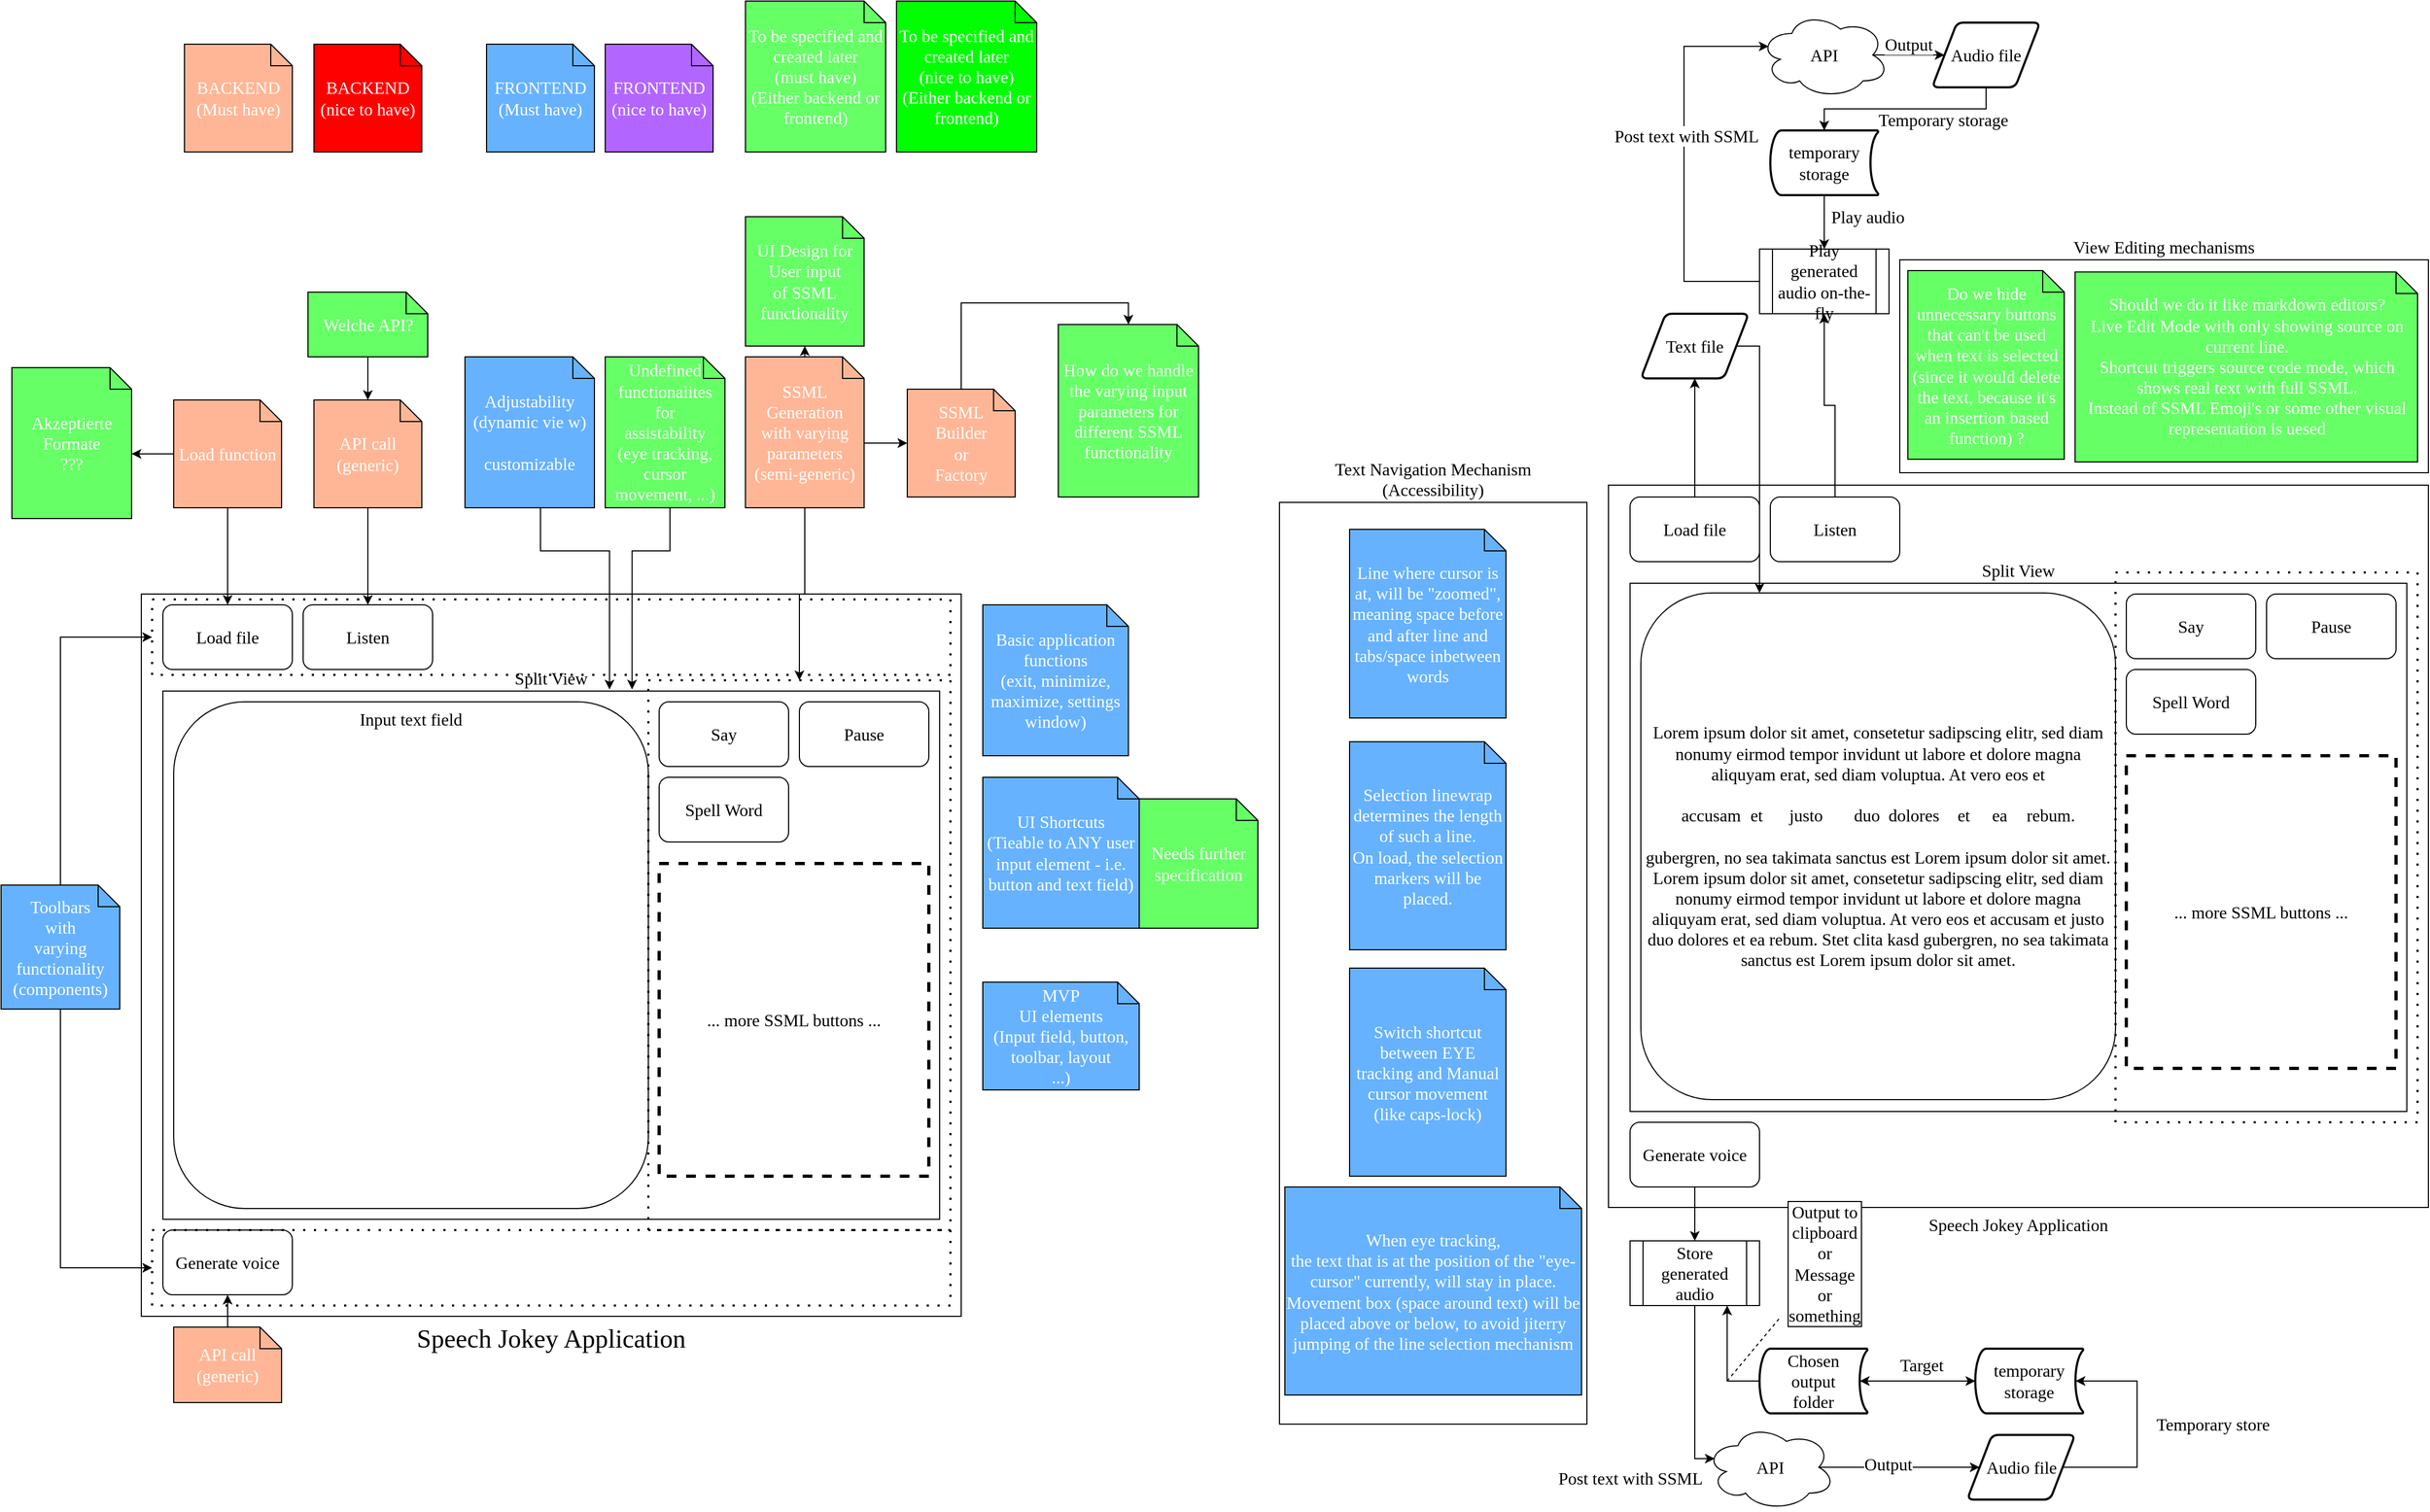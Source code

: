 <mxfile version="22.1.3" type="github">
  <diagram name="Page-1" id="PBg55gAw4XukbWbmwyFZ">
    <mxGraphModel dx="3191" dy="1702" grid="1" gridSize="10" guides="1" tooltips="1" connect="1" arrows="1" fold="1" page="1" pageScale="1" pageWidth="1169" pageHeight="1654" math="0" shadow="0">
      <root>
        <mxCell id="0" />
        <mxCell id="1" parent="0" />
        <mxCell id="fWC5vtXoEvtk7PlCkQLZ-57" value="" style="rounded=0;whiteSpace=wrap;html=1;fillColor=none;dashed=1;strokeWidth=2;dashPattern=1 4;fontSize=16;fontFamily=Georgia;" vertex="1" parent="1">
          <mxGeometry x="1500" y="1040" width="740" height="70" as="geometry" />
        </mxCell>
        <mxCell id="fWC5vtXoEvtk7PlCkQLZ-66" value="Text Navigation Mechanism&lt;br&gt;(Accessibility)" style="rounded=0;whiteSpace=wrap;html=1;fillColor=none;labelPosition=center;verticalLabelPosition=top;align=center;verticalAlign=bottom;fontSize=16;fontFamily=Georgia;" vertex="1" parent="1">
          <mxGeometry x="1185" y="465" width="285" height="855" as="geometry" />
        </mxCell>
        <mxCell id="fWC5vtXoEvtk7PlCkQLZ-56" value="" style="rounded=0;whiteSpace=wrap;html=1;fillColor=none;dashed=1;strokeWidth=2;dashPattern=1 4;fontSize=16;fontFamily=Georgia;" vertex="1" parent="1">
          <mxGeometry x="1500" y="455" width="740" height="70" as="geometry" />
        </mxCell>
        <mxCell id="jWaxqjP-sUgYHKbU6pf7-1" value="Speech Jokey Application" style="rounded=0;whiteSpace=wrap;html=1;verticalAlign=top;labelPosition=center;verticalLabelPosition=bottom;align=center;fontSize=24;fontFamily=Georgia;" parent="1" vertex="1">
          <mxGeometry x="130" y="550" width="760" height="670" as="geometry" />
        </mxCell>
        <mxCell id="jWaxqjP-sUgYHKbU6pf7-6" value="Split View" style="rounded=0;whiteSpace=wrap;html=1;labelPosition=center;verticalLabelPosition=top;align=center;verticalAlign=bottom;fontSize=16;fontFamily=Georgia;" parent="1" vertex="1">
          <mxGeometry x="150" y="640" width="720" height="490" as="geometry" />
        </mxCell>
        <mxCell id="jWaxqjP-sUgYHKbU6pf7-8" value="Input text field" style="rounded=1;whiteSpace=wrap;html=1;verticalAlign=top;fontSize=16;fontFamily=Georgia;" parent="1" vertex="1">
          <mxGeometry x="160" y="650" width="440" height="470" as="geometry" />
        </mxCell>
        <mxCell id="jWaxqjP-sUgYHKbU6pf7-2" value="Say" style="rounded=1;whiteSpace=wrap;html=1;fontSize=16;fontFamily=Georgia;" parent="1" vertex="1">
          <mxGeometry x="610" y="650" width="120" height="60" as="geometry" />
        </mxCell>
        <mxCell id="jWaxqjP-sUgYHKbU6pf7-3" value="Pause" style="rounded=1;whiteSpace=wrap;html=1;fontSize=16;fontFamily=Georgia;" parent="1" vertex="1">
          <mxGeometry x="740" y="650" width="120" height="60" as="geometry" />
        </mxCell>
        <mxCell id="jWaxqjP-sUgYHKbU6pf7-4" value="Spell Word" style="rounded=1;whiteSpace=wrap;html=1;fontSize=16;fontFamily=Georgia;" parent="1" vertex="1">
          <mxGeometry x="610" y="720" width="120" height="60" as="geometry" />
        </mxCell>
        <mxCell id="jWaxqjP-sUgYHKbU6pf7-5" value="... more SSML buttons ..." style="text;html=1;strokeColor=default;fillColor=none;align=center;verticalAlign=middle;whiteSpace=wrap;rounded=0;fontSize=16;dashed=1;strokeWidth=3;fontFamily=Georgia;" parent="1" vertex="1">
          <mxGeometry x="610" y="800" width="250" height="290" as="geometry" />
        </mxCell>
        <mxCell id="jWaxqjP-sUgYHKbU6pf7-11" value="Load file" style="rounded=1;whiteSpace=wrap;html=1;fontSize=16;fontFamily=Georgia;" parent="1" vertex="1">
          <mxGeometry x="150" y="560" width="120" height="60" as="geometry" />
        </mxCell>
        <mxCell id="jWaxqjP-sUgYHKbU6pf7-12" value="Generate voice" style="rounded=1;whiteSpace=wrap;html=1;fontSize=16;fontFamily=Georgia;" parent="1" vertex="1">
          <mxGeometry x="150" y="1140" width="120" height="60" as="geometry" />
        </mxCell>
        <mxCell id="jWaxqjP-sUgYHKbU6pf7-14" value="Listen" style="rounded=1;whiteSpace=wrap;html=1;fontSize=16;fontFamily=Georgia;" parent="1" vertex="1">
          <mxGeometry x="280" y="560" width="120" height="60" as="geometry" />
        </mxCell>
        <mxCell id="fWC5vtXoEvtk7PlCkQLZ-2" style="edgeStyle=orthogonalEdgeStyle;rounded=0;orthogonalLoop=1;jettySize=auto;html=1;exitX=0.5;exitY=1;exitDx=0;exitDy=0;exitPerimeter=0;entryX=0.5;entryY=0;entryDx=0;entryDy=0;fontSize=16;fontFamily=Georgia;" edge="1" parent="1" source="fWC5vtXoEvtk7PlCkQLZ-1" target="jWaxqjP-sUgYHKbU6pf7-11">
          <mxGeometry relative="1" as="geometry" />
        </mxCell>
        <mxCell id="fWC5vtXoEvtk7PlCkQLZ-1" value="Load function" style="shape=note;size=20;whiteSpace=wrap;html=1;fillColor=#FFB696;fontColor=#FFFFFF;fontSize=16;fontFamily=Georgia;" vertex="1" parent="1">
          <mxGeometry x="160" y="370" width="100" height="100" as="geometry" />
        </mxCell>
        <mxCell id="fWC5vtXoEvtk7PlCkQLZ-4" style="edgeStyle=orthogonalEdgeStyle;rounded=0;orthogonalLoop=1;jettySize=auto;html=1;exitX=0.5;exitY=1;exitDx=0;exitDy=0;exitPerimeter=0;entryX=0.5;entryY=0;entryDx=0;entryDy=0;fontSize=16;fontFamily=Georgia;" edge="1" parent="1" source="fWC5vtXoEvtk7PlCkQLZ-3" target="jWaxqjP-sUgYHKbU6pf7-14">
          <mxGeometry relative="1" as="geometry" />
        </mxCell>
        <mxCell id="fWC5vtXoEvtk7PlCkQLZ-3" value="API call&lt;br style=&quot;font-size: 16px;&quot;&gt;(generic)" style="shape=note;size=20;whiteSpace=wrap;html=1;fillColor=#FFB696;fontColor=#FFFFFF;fontSize=16;fontFamily=Georgia;" vertex="1" parent="1">
          <mxGeometry x="290" y="370" width="100" height="100" as="geometry" />
        </mxCell>
        <mxCell id="fWC5vtXoEvtk7PlCkQLZ-6" style="edgeStyle=orthogonalEdgeStyle;rounded=0;orthogonalLoop=1;jettySize=auto;html=1;exitX=0.5;exitY=0;exitDx=0;exitDy=0;exitPerimeter=0;entryX=0.5;entryY=1;entryDx=0;entryDy=0;fontSize=16;fontFamily=Georgia;" edge="1" parent="1" source="fWC5vtXoEvtk7PlCkQLZ-5" target="jWaxqjP-sUgYHKbU6pf7-12">
          <mxGeometry relative="1" as="geometry" />
        </mxCell>
        <mxCell id="fWC5vtXoEvtk7PlCkQLZ-5" value="API call&lt;br style=&quot;font-size: 16px;&quot;&gt;(generic)" style="shape=note;size=20;whiteSpace=wrap;html=1;fillColor=#FFB696;fontColor=#FFFFFF;fontSize=16;fontFamily=Georgia;" vertex="1" parent="1">
          <mxGeometry x="160" y="1230" width="100" height="70" as="geometry" />
        </mxCell>
        <mxCell id="fWC5vtXoEvtk7PlCkQLZ-9" style="edgeStyle=orthogonalEdgeStyle;rounded=0;orthogonalLoop=1;jettySize=auto;html=1;exitX=0.5;exitY=1;exitDx=0;exitDy=0;exitPerimeter=0;entryX=0.5;entryY=0;entryDx=0;entryDy=0;fontSize=16;fontFamily=Georgia;" edge="1" parent="1" source="fWC5vtXoEvtk7PlCkQLZ-7" target="fWC5vtXoEvtk7PlCkQLZ-8">
          <mxGeometry relative="1" as="geometry" />
        </mxCell>
        <mxCell id="fWC5vtXoEvtk7PlCkQLZ-7" value="SSML&lt;br style=&quot;font-size: 16px;&quot;&gt;Generation&lt;br style=&quot;font-size: 16px;&quot;&gt;with varying&lt;br style=&quot;font-size: 16px;&quot;&gt;parameters&lt;br style=&quot;font-size: 16px;&quot;&gt;(semi-generic)" style="shape=note;size=20;whiteSpace=wrap;html=1;fillColor=#FFB696;fontColor=#FFFFFF;fontSize=16;fontFamily=Georgia;" vertex="1" parent="1">
          <mxGeometry x="690" y="330" width="110" height="140" as="geometry" />
        </mxCell>
        <mxCell id="fWC5vtXoEvtk7PlCkQLZ-8" value="" style="rounded=0;whiteSpace=wrap;html=1;fillColor=none;dashed=1;strokeWidth=2;dashPattern=1 4;fontSize=16;fontFamily=Georgia;" vertex="1" parent="1">
          <mxGeometry x="600" y="630" width="280" height="510" as="geometry" />
        </mxCell>
        <mxCell id="fWC5vtXoEvtk7PlCkQLZ-10" value="SSML&lt;br style=&quot;font-size: 16px;&quot;&gt;Builder&lt;br style=&quot;font-size: 16px;&quot;&gt;or&lt;br style=&quot;font-size: 16px;&quot;&gt;Factory" style="shape=note;size=20;whiteSpace=wrap;html=1;fillColor=#FFB696;fontColor=#FFFFFF;fontSize=16;fontFamily=Georgia;" vertex="1" parent="1">
          <mxGeometry x="840" y="360" width="100" height="100" as="geometry" />
        </mxCell>
        <mxCell id="fWC5vtXoEvtk7PlCkQLZ-11" style="edgeStyle=orthogonalEdgeStyle;rounded=0;orthogonalLoop=1;jettySize=auto;html=1;exitX=0;exitY=0;exitDx=110;exitDy=80;exitPerimeter=0;entryX=0;entryY=0.5;entryDx=0;entryDy=0;entryPerimeter=0;fontSize=16;fontFamily=Georgia;" edge="1" parent="1" source="fWC5vtXoEvtk7PlCkQLZ-7" target="fWC5vtXoEvtk7PlCkQLZ-10">
          <mxGeometry relative="1" as="geometry" />
        </mxCell>
        <mxCell id="fWC5vtXoEvtk7PlCkQLZ-13" style="edgeStyle=orthogonalEdgeStyle;rounded=0;orthogonalLoop=1;jettySize=auto;html=1;exitX=0.5;exitY=1;exitDx=0;exitDy=0;exitPerimeter=0;entryX=0.575;entryY=-0.003;entryDx=0;entryDy=0;entryPerimeter=0;fontSize=16;fontFamily=Georgia;" edge="1" parent="1" source="fWC5vtXoEvtk7PlCkQLZ-12" target="jWaxqjP-sUgYHKbU6pf7-6">
          <mxGeometry relative="1" as="geometry">
            <Array as="points">
              <mxPoint x="500" y="510" />
              <mxPoint x="564" y="510" />
            </Array>
          </mxGeometry>
        </mxCell>
        <mxCell id="fWC5vtXoEvtk7PlCkQLZ-12" value="Adjustability&lt;br style=&quot;font-size: 16px;&quot;&gt;(dynamic vie w)&lt;br style=&quot;font-size: 16px;&quot;&gt;&lt;br style=&quot;font-size: 16px;&quot;&gt;customizable" style="shape=note;size=20;whiteSpace=wrap;html=1;fillColor=#66B2FF;fontColor=#FFFFFF;fontSize=16;fontFamily=Georgia;" vertex="1" parent="1">
          <mxGeometry x="430" y="330" width="120" height="140" as="geometry" />
        </mxCell>
        <mxCell id="fWC5vtXoEvtk7PlCkQLZ-14" value="" style="rounded=0;whiteSpace=wrap;html=1;fillColor=none;dashed=1;strokeWidth=2;dashPattern=1 4;fontSize=16;fontFamily=Georgia;" vertex="1" parent="1">
          <mxGeometry x="140" y="555" width="740" height="70" as="geometry" />
        </mxCell>
        <mxCell id="fWC5vtXoEvtk7PlCkQLZ-15" value="" style="rounded=0;whiteSpace=wrap;html=1;fillColor=none;dashed=1;strokeWidth=2;dashPattern=1 4;fontSize=16;fontFamily=Georgia;" vertex="1" parent="1">
          <mxGeometry x="140" y="1140" width="740" height="70" as="geometry" />
        </mxCell>
        <mxCell id="fWC5vtXoEvtk7PlCkQLZ-17" style="edgeStyle=orthogonalEdgeStyle;rounded=0;orthogonalLoop=1;jettySize=auto;html=1;exitX=0.5;exitY=0;exitDx=0;exitDy=0;exitPerimeter=0;entryX=0;entryY=0.5;entryDx=0;entryDy=0;fontSize=16;fontFamily=Georgia;" edge="1" parent="1" source="fWC5vtXoEvtk7PlCkQLZ-16" target="fWC5vtXoEvtk7PlCkQLZ-14">
          <mxGeometry relative="1" as="geometry" />
        </mxCell>
        <mxCell id="fWC5vtXoEvtk7PlCkQLZ-18" style="edgeStyle=orthogonalEdgeStyle;rounded=0;orthogonalLoop=1;jettySize=auto;html=1;exitX=0.5;exitY=1;exitDx=0;exitDy=0;exitPerimeter=0;entryX=0;entryY=0.5;entryDx=0;entryDy=0;fontSize=16;fontFamily=Georgia;" edge="1" parent="1" source="fWC5vtXoEvtk7PlCkQLZ-16" target="fWC5vtXoEvtk7PlCkQLZ-15">
          <mxGeometry relative="1" as="geometry" />
        </mxCell>
        <mxCell id="fWC5vtXoEvtk7PlCkQLZ-16" value="Toolbars&lt;br style=&quot;font-size: 16px;&quot;&gt;with&lt;br style=&quot;font-size: 16px;&quot;&gt;varying functionality&lt;br style=&quot;font-size: 16px;&quot;&gt;(components)" style="shape=note;size=20;whiteSpace=wrap;html=1;fillColor=#66B2FF;fontColor=#FFFFFF;fontSize=16;fontFamily=Georgia;" vertex="1" parent="1">
          <mxGeometry y="820" width="110" height="115" as="geometry" />
        </mxCell>
        <mxCell id="fWC5vtXoEvtk7PlCkQLZ-19" value="Undefined&lt;br style=&quot;font-size: 16px;&quot;&gt;functionalites&lt;br style=&quot;font-size: 16px;&quot;&gt;for&lt;br style=&quot;font-size: 16px;&quot;&gt;assistability&lt;br style=&quot;font-size: 16px;&quot;&gt;(eye tracking, cursor movement, ...)" style="shape=note;size=20;whiteSpace=wrap;html=1;fillColor=#66FF66;fontColor=#FFFFFF;fontSize=16;fontFamily=Georgia;" vertex="1" parent="1">
          <mxGeometry x="560" y="330" width="111" height="140" as="geometry" />
        </mxCell>
        <mxCell id="fWC5vtXoEvtk7PlCkQLZ-20" style="edgeStyle=orthogonalEdgeStyle;rounded=0;orthogonalLoop=1;jettySize=auto;html=1;exitX=0.5;exitY=1;exitDx=0;exitDy=0;exitPerimeter=0;entryX=0.604;entryY=-0.003;entryDx=0;entryDy=0;entryPerimeter=0;fontSize=16;fontFamily=Georgia;" edge="1" parent="1" source="fWC5vtXoEvtk7PlCkQLZ-19" target="jWaxqjP-sUgYHKbU6pf7-6">
          <mxGeometry relative="1" as="geometry">
            <Array as="points">
              <mxPoint x="620" y="510" />
              <mxPoint x="585" y="510" />
            </Array>
          </mxGeometry>
        </mxCell>
        <mxCell id="fWC5vtXoEvtk7PlCkQLZ-21" value="UI Design for&lt;br style=&quot;font-size: 16px;&quot;&gt;User input&lt;br style=&quot;font-size: 16px;&quot;&gt;of SSML functionality" style="shape=note;size=20;whiteSpace=wrap;html=1;fillColor=#66FF66;fontColor=#FFFFFF;fontSize=16;fontFamily=Georgia;" vertex="1" parent="1">
          <mxGeometry x="690" y="200" width="110" height="120" as="geometry" />
        </mxCell>
        <mxCell id="fWC5vtXoEvtk7PlCkQLZ-22" style="edgeStyle=orthogonalEdgeStyle;rounded=0;orthogonalLoop=1;jettySize=auto;html=1;exitX=0.5;exitY=0;exitDx=0;exitDy=0;exitPerimeter=0;entryX=0.5;entryY=1;entryDx=0;entryDy=0;entryPerimeter=0;fontSize=16;fontFamily=Georgia;" edge="1" parent="1" source="fWC5vtXoEvtk7PlCkQLZ-7" target="fWC5vtXoEvtk7PlCkQLZ-21">
          <mxGeometry relative="1" as="geometry" />
        </mxCell>
        <mxCell id="fWC5vtXoEvtk7PlCkQLZ-23" value="MVP&lt;br style=&quot;font-size: 16px;&quot;&gt;UI elements&lt;br style=&quot;font-size: 16px;&quot;&gt;(Input field, button, toolbar, layout&lt;br style=&quot;font-size: 16px;&quot;&gt;...)" style="shape=note;size=20;whiteSpace=wrap;html=1;fillColor=#66B2FF;fontColor=#FFFFFF;fontSize=16;fontFamily=Georgia;" vertex="1" parent="1">
          <mxGeometry x="910" y="910" width="145" height="100" as="geometry" />
        </mxCell>
        <mxCell id="fWC5vtXoEvtk7PlCkQLZ-26" value="Basic application functions&lt;br style=&quot;font-size: 16px;&quot;&gt;(exit, minimize, maximize, settings window)" style="shape=note;size=20;whiteSpace=wrap;html=1;fillColor=#66B2FF;fontColor=#FFFFFF;fontSize=16;fontFamily=Georgia;" vertex="1" parent="1">
          <mxGeometry x="910" y="560" width="135" height="140" as="geometry" />
        </mxCell>
        <mxCell id="fWC5vtXoEvtk7PlCkQLZ-28" value="UI Shortcuts&lt;br style=&quot;font-size: 16px;&quot;&gt;(Tieable to ANY user input element - i.e. button and text field)" style="shape=note;size=20;whiteSpace=wrap;html=1;fillColor=#66B2FF;fontColor=#FFFFFF;fontSize=16;fontFamily=Georgia;" vertex="1" parent="1">
          <mxGeometry x="910" y="720" width="145" height="140" as="geometry" />
        </mxCell>
        <mxCell id="fWC5vtXoEvtk7PlCkQLZ-30" value="Needs further specification" style="shape=note;size=20;whiteSpace=wrap;html=1;fillColor=#66FF66;fontColor=#FFFFFF;fontSize=16;fontFamily=Georgia;" vertex="1" parent="1">
          <mxGeometry x="1055" y="740" width="110" height="120" as="geometry" />
        </mxCell>
        <mxCell id="fWC5vtXoEvtk7PlCkQLZ-32" value="BACKEND&lt;br style=&quot;font-size: 16px;&quot;&gt;(Must have)" style="shape=note;size=20;whiteSpace=wrap;html=1;fillColor=#FFB696;fontColor=#FFFFFF;fontSize=16;fontFamily=Georgia;" vertex="1" parent="1">
          <mxGeometry x="170" y="40" width="100" height="100" as="geometry" />
        </mxCell>
        <mxCell id="fWC5vtXoEvtk7PlCkQLZ-34" value="FRONTEND&lt;br style=&quot;font-size: 16px;&quot;&gt;(Must have)" style="shape=note;size=20;whiteSpace=wrap;html=1;fillColor=#66B2FF;fontColor=#FFFFFF;fontSize=16;fontFamily=Georgia;" vertex="1" parent="1">
          <mxGeometry x="450" y="40" width="100" height="100" as="geometry" />
        </mxCell>
        <mxCell id="fWC5vtXoEvtk7PlCkQLZ-35" value="To be specified and created later&lt;br style=&quot;font-size: 16px;&quot;&gt;(must have)&lt;br style=&quot;font-size: 16px;&quot;&gt;(Either backend or frontend)" style="shape=note;size=20;whiteSpace=wrap;html=1;fillColor=#66FF66;fontColor=#FFFFFF;fontSize=16;fontFamily=Georgia;" vertex="1" parent="1">
          <mxGeometry x="690" width="130" height="140" as="geometry" />
        </mxCell>
        <mxCell id="fWC5vtXoEvtk7PlCkQLZ-36" value="BACKEND&lt;br style=&quot;font-size: 16px;&quot;&gt;(nice to have)" style="shape=note;size=20;whiteSpace=wrap;html=1;fillColor=#FF0000;fontColor=#FFFFFF;fontSize=16;fontFamily=Georgia;" vertex="1" parent="1">
          <mxGeometry x="290" y="40" width="100" height="100" as="geometry" />
        </mxCell>
        <mxCell id="fWC5vtXoEvtk7PlCkQLZ-37" value="FRONTEND&lt;br style=&quot;font-size: 16px;&quot;&gt;(nice to have)" style="shape=note;size=20;whiteSpace=wrap;html=1;fillColor=#B266FF;fontColor=#FFFFFF;fontSize=16;fontFamily=Georgia;" vertex="1" parent="1">
          <mxGeometry x="560" y="40" width="100" height="100" as="geometry" />
        </mxCell>
        <mxCell id="fWC5vtXoEvtk7PlCkQLZ-38" value="To be specified and created later&lt;br style=&quot;font-size: 16px;&quot;&gt;(nice to have)&lt;br style=&quot;font-size: 16px;&quot;&gt;(Either backend or frontend)" style="shape=note;size=20;whiteSpace=wrap;html=1;fillColor=#00FF00;fontColor=#FFFFFF;fontSize=16;fontFamily=Georgia;" vertex="1" parent="1">
          <mxGeometry x="830" width="130" height="140" as="geometry" />
        </mxCell>
        <mxCell id="fWC5vtXoEvtk7PlCkQLZ-39" value="Akzeptierte Formate&lt;br&gt;???" style="shape=note;size=20;whiteSpace=wrap;html=1;fillColor=#66FF66;fontColor=#FFFFFF;fontSize=16;fontFamily=Georgia;" vertex="1" parent="1">
          <mxGeometry x="10" y="340" width="111" height="140" as="geometry" />
        </mxCell>
        <mxCell id="fWC5vtXoEvtk7PlCkQLZ-40" style="edgeStyle=orthogonalEdgeStyle;rounded=0;orthogonalLoop=1;jettySize=auto;html=1;exitX=0;exitY=0.5;exitDx=0;exitDy=0;exitPerimeter=0;entryX=0;entryY=0;entryDx=111;entryDy=80;entryPerimeter=0;" edge="1" parent="1" source="fWC5vtXoEvtk7PlCkQLZ-1" target="fWC5vtXoEvtk7PlCkQLZ-39">
          <mxGeometry relative="1" as="geometry" />
        </mxCell>
        <mxCell id="fWC5vtXoEvtk7PlCkQLZ-41" value="Welche API?" style="shape=note;size=20;whiteSpace=wrap;html=1;fillColor=#66FF66;fontColor=#FFFFFF;fontSize=16;fontFamily=Georgia;" vertex="1" parent="1">
          <mxGeometry x="284.5" y="270" width="111" height="60" as="geometry" />
        </mxCell>
        <mxCell id="fWC5vtXoEvtk7PlCkQLZ-42" style="edgeStyle=orthogonalEdgeStyle;rounded=0;orthogonalLoop=1;jettySize=auto;html=1;exitX=0.5;exitY=1;exitDx=0;exitDy=0;exitPerimeter=0;entryX=0.5;entryY=0;entryDx=0;entryDy=0;entryPerimeter=0;" edge="1" parent="1" source="fWC5vtXoEvtk7PlCkQLZ-41" target="fWC5vtXoEvtk7PlCkQLZ-3">
          <mxGeometry relative="1" as="geometry" />
        </mxCell>
        <mxCell id="fWC5vtXoEvtk7PlCkQLZ-43" value="How do we handle the varying input parameters for different SSML functionality" style="shape=note;size=20;whiteSpace=wrap;html=1;fillColor=#66FF66;fontColor=#FFFFFF;fontSize=16;fontFamily=Georgia;" vertex="1" parent="1">
          <mxGeometry x="980" y="300" width="130" height="160" as="geometry" />
        </mxCell>
        <mxCell id="fWC5vtXoEvtk7PlCkQLZ-44" style="edgeStyle=orthogonalEdgeStyle;rounded=0;orthogonalLoop=1;jettySize=auto;html=1;exitX=0.5;exitY=0;exitDx=0;exitDy=0;exitPerimeter=0;entryX=0.5;entryY=0;entryDx=0;entryDy=0;entryPerimeter=0;" edge="1" parent="1" source="fWC5vtXoEvtk7PlCkQLZ-10" target="fWC5vtXoEvtk7PlCkQLZ-43">
          <mxGeometry relative="1" as="geometry" />
        </mxCell>
        <mxCell id="fWC5vtXoEvtk7PlCkQLZ-45" value="Speech Jokey Application" style="rounded=0;whiteSpace=wrap;html=1;verticalAlign=top;labelPosition=center;verticalLabelPosition=bottom;align=center;fontSize=16;fontFamily=Georgia;" vertex="1" parent="1">
          <mxGeometry x="1490" y="449" width="760" height="670" as="geometry" />
        </mxCell>
        <mxCell id="fWC5vtXoEvtk7PlCkQLZ-46" value="Split View" style="rounded=0;whiteSpace=wrap;html=1;labelPosition=center;verticalLabelPosition=top;align=center;verticalAlign=bottom;fontSize=16;fontFamily=Georgia;" vertex="1" parent="1">
          <mxGeometry x="1510" y="540" width="720" height="490" as="geometry" />
        </mxCell>
        <mxCell id="fWC5vtXoEvtk7PlCkQLZ-47" value="Lorem ipsum dolor sit amet, consetetur sadipscing elitr, sed diam nonumy eirmod tempor invidunt ut labore et dolore magna aliquyam erat, sed diam voluptua. At vero eos et &lt;br style=&quot;font-size: 16px;&quot;&gt;&lt;br style=&quot;font-size: 16px;&quot;&gt;accusam &lt;span style=&quot;white-space: pre; font-size: 16px;&quot;&gt;&#x9;&lt;/span&gt;et&lt;span style=&quot;white-space: pre; font-size: 16px;&quot;&gt;&#x9;&lt;/span&gt; justo &lt;span style=&quot;white-space: pre; font-size: 16px;&quot;&gt;&#x9;&lt;/span&gt;duo &lt;span style=&quot;white-space: pre; font-size: 16px;&quot;&gt;&#x9;&lt;/span&gt;dolores &lt;span style=&quot;white-space: pre; font-size: 16px;&quot;&gt;&#x9;&lt;/span&gt;et &lt;span style=&quot;white-space: pre; font-size: 16px;&quot;&gt;&#x9;&lt;/span&gt;ea &lt;span style=&quot;white-space: pre; font-size: 16px;&quot;&gt;&#x9;&lt;/span&gt;rebum. &lt;br style=&quot;font-size: 16px;&quot;&gt;&lt;br style=&quot;font-size: 16px;&quot;&gt;gubergren, no sea takimata sanctus est Lorem ipsum dolor sit amet. Lorem ipsum dolor sit amet, consetetur sadipscing elitr, sed diam nonumy eirmod tempor invidunt ut labore et dolore magna aliquyam erat, sed diam voluptua. At vero eos et accusam et justo duo dolores et ea rebum. Stet clita kasd gubergren, no sea takimata sanctus est Lorem ipsum dolor sit amet." style="rounded=1;whiteSpace=wrap;html=1;verticalAlign=middle;fontSize=16;fontFamily=Georgia;" vertex="1" parent="1">
          <mxGeometry x="1520" y="549" width="440" height="470" as="geometry" />
        </mxCell>
        <mxCell id="fWC5vtXoEvtk7PlCkQLZ-48" value="Say" style="rounded=1;whiteSpace=wrap;html=1;fontSize=16;fontFamily=Georgia;" vertex="1" parent="1">
          <mxGeometry x="1970" y="550" width="120" height="60" as="geometry" />
        </mxCell>
        <mxCell id="fWC5vtXoEvtk7PlCkQLZ-49" value="Pause" style="rounded=1;whiteSpace=wrap;html=1;fontSize=16;fontFamily=Georgia;" vertex="1" parent="1">
          <mxGeometry x="2100" y="550" width="120" height="60" as="geometry" />
        </mxCell>
        <mxCell id="fWC5vtXoEvtk7PlCkQLZ-50" value="Spell Word" style="rounded=1;whiteSpace=wrap;html=1;fontSize=16;fontFamily=Georgia;" vertex="1" parent="1">
          <mxGeometry x="1970" y="620" width="120" height="60" as="geometry" />
        </mxCell>
        <mxCell id="fWC5vtXoEvtk7PlCkQLZ-51" value="... more SSML buttons ..." style="text;html=1;strokeColor=default;fillColor=none;align=center;verticalAlign=middle;whiteSpace=wrap;rounded=0;fontSize=16;dashed=1;strokeWidth=3;fontFamily=Georgia;" vertex="1" parent="1">
          <mxGeometry x="1970" y="700" width="250" height="290" as="geometry" />
        </mxCell>
        <mxCell id="fWC5vtXoEvtk7PlCkQLZ-60" style="edgeStyle=orthogonalEdgeStyle;rounded=0;orthogonalLoop=1;jettySize=auto;html=1;exitX=0.5;exitY=0;exitDx=0;exitDy=0;entryX=0.5;entryY=1;entryDx=0;entryDy=0;fontSize=16;fontFamily=Georgia;" edge="1" parent="1" source="fWC5vtXoEvtk7PlCkQLZ-52" target="fWC5vtXoEvtk7PlCkQLZ-58">
          <mxGeometry relative="1" as="geometry" />
        </mxCell>
        <mxCell id="fWC5vtXoEvtk7PlCkQLZ-52" value="Load file" style="rounded=1;whiteSpace=wrap;html=1;fontSize=16;fontFamily=Georgia;" vertex="1" parent="1">
          <mxGeometry x="1510" y="460" width="120" height="60" as="geometry" />
        </mxCell>
        <mxCell id="fWC5vtXoEvtk7PlCkQLZ-100" style="edgeStyle=orthogonalEdgeStyle;rounded=0;orthogonalLoop=1;jettySize=auto;html=1;exitX=0.5;exitY=1;exitDx=0;exitDy=0;entryX=0.5;entryY=0;entryDx=0;entryDy=0;" edge="1" parent="1" source="fWC5vtXoEvtk7PlCkQLZ-53" target="fWC5vtXoEvtk7PlCkQLZ-87">
          <mxGeometry relative="1" as="geometry" />
        </mxCell>
        <mxCell id="fWC5vtXoEvtk7PlCkQLZ-53" value="Generate voice" style="rounded=1;whiteSpace=wrap;html=1;fontSize=16;fontFamily=Georgia;" vertex="1" parent="1">
          <mxGeometry x="1510" y="1040" width="120" height="60" as="geometry" />
        </mxCell>
        <mxCell id="fWC5vtXoEvtk7PlCkQLZ-72" style="edgeStyle=orthogonalEdgeStyle;rounded=0;orthogonalLoop=1;jettySize=auto;html=1;exitX=0.5;exitY=0;exitDx=0;exitDy=0;entryX=0.5;entryY=1;entryDx=0;entryDy=0;" edge="1" parent="1" source="fWC5vtXoEvtk7PlCkQLZ-54" target="fWC5vtXoEvtk7PlCkQLZ-71">
          <mxGeometry relative="1" as="geometry" />
        </mxCell>
        <mxCell id="fWC5vtXoEvtk7PlCkQLZ-54" value="Listen" style="rounded=1;whiteSpace=wrap;html=1;fontSize=16;fontFamily=Georgia;" vertex="1" parent="1">
          <mxGeometry x="1640" y="460" width="120" height="60" as="geometry" />
        </mxCell>
        <mxCell id="fWC5vtXoEvtk7PlCkQLZ-55" value="" style="rounded=0;whiteSpace=wrap;html=1;fillColor=none;dashed=1;strokeWidth=2;dashPattern=1 4;fontSize=16;fontFamily=Georgia;" vertex="1" parent="1">
          <mxGeometry x="1960" y="530" width="280" height="510" as="geometry" />
        </mxCell>
        <mxCell id="fWC5vtXoEvtk7PlCkQLZ-59" style="edgeStyle=orthogonalEdgeStyle;rounded=0;orthogonalLoop=1;jettySize=auto;html=1;exitX=1;exitY=0.5;exitDx=0;exitDy=0;entryX=0.25;entryY=0;entryDx=0;entryDy=0;fontSize=16;fontFamily=Georgia;" edge="1" parent="1" source="fWC5vtXoEvtk7PlCkQLZ-58" target="fWC5vtXoEvtk7PlCkQLZ-47">
          <mxGeometry relative="1" as="geometry">
            <Array as="points">
              <mxPoint x="1630" y="320" />
            </Array>
          </mxGeometry>
        </mxCell>
        <mxCell id="fWC5vtXoEvtk7PlCkQLZ-58" value="Text file" style="shape=parallelogram;html=1;strokeWidth=2;perimeter=parallelogramPerimeter;whiteSpace=wrap;rounded=1;arcSize=12;size=0.23;fontSize=16;fontFamily=Georgia;" vertex="1" parent="1">
          <mxGeometry x="1520" y="290" width="100" height="60" as="geometry" />
        </mxCell>
        <mxCell id="fWC5vtXoEvtk7PlCkQLZ-61" value="Selection linewrap determines the length of such a line.&lt;br style=&quot;font-size: 16px;&quot;&gt;On load, the selection markers will be placed." style="shape=note;size=20;whiteSpace=wrap;html=1;fillColor=#66B2FF;fontColor=#FFFFFF;fontSize=16;fontFamily=Georgia;" vertex="1" parent="1">
          <mxGeometry x="1250" y="687" width="145" height="193" as="geometry" />
        </mxCell>
        <mxCell id="fWC5vtXoEvtk7PlCkQLZ-62" value="Line where cursor is at, will be &quot;zoomed&quot;, meaning space before and after line and tabs/space inbetween words" style="shape=note;size=20;whiteSpace=wrap;html=1;fillColor=#66B2FF;fontColor=#FFFFFF;fontSize=16;fontFamily=Georgia;" vertex="1" parent="1">
          <mxGeometry x="1250" y="490" width="145" height="175" as="geometry" />
        </mxCell>
        <mxCell id="fWC5vtXoEvtk7PlCkQLZ-63" value="Switch shortcut between EYE tracking and Manual cursor movement &lt;br style=&quot;font-size: 16px;&quot;&gt;(like caps-lock)" style="shape=note;size=20;whiteSpace=wrap;html=1;fillColor=#66B2FF;fontColor=#FFFFFF;fontSize=16;fontFamily=Georgia;" vertex="1" parent="1">
          <mxGeometry x="1250" y="897" width="145" height="193" as="geometry" />
        </mxCell>
        <mxCell id="fWC5vtXoEvtk7PlCkQLZ-64" value="When eye tracking,&lt;br style=&quot;font-size: 16px;&quot;&gt;the text that is at the position of the &quot;eye-cursor&quot; currently, will stay in place.&lt;br style=&quot;font-size: 16px;&quot;&gt;Movement box (space around text) will be placed above or below, to avoid jiterry jumping of the line selection mechanism" style="shape=note;size=20;whiteSpace=wrap;html=1;fillColor=#66B2FF;fontColor=#FFFFFF;fontSize=16;fontFamily=Georgia;" vertex="1" parent="1">
          <mxGeometry x="1190" y="1100" width="275" height="193" as="geometry" />
        </mxCell>
        <mxCell id="fWC5vtXoEvtk7PlCkQLZ-67" value="View Editing mechanisms" style="rounded=0;whiteSpace=wrap;html=1;fillColor=none;labelPosition=center;verticalLabelPosition=top;align=center;verticalAlign=bottom;fontSize=16;fontFamily=Georgia;" vertex="1" parent="1">
          <mxGeometry x="1760" y="240" width="490" height="197.5" as="geometry" />
        </mxCell>
        <mxCell id="fWC5vtXoEvtk7PlCkQLZ-68" value="Do we hide unnecessary buttons that can&#39;t be used when text is selected (since it would delete the text, because it&#39;s an insertion based function) ?" style="shape=note;size=20;whiteSpace=wrap;html=1;fillColor=#66FF66;fontColor=#FFFFFF;fontSize=16;fontFamily=Georgia;" vertex="1" parent="1">
          <mxGeometry x="1767.5" y="250" width="145" height="175" as="geometry" />
        </mxCell>
        <mxCell id="fWC5vtXoEvtk7PlCkQLZ-69" value="Should we do it like markdown editors?&lt;br&gt;Live Edit Mode with only showing source on current line.&lt;br&gt;Shortcut triggers source code mode, which shows real text with full SSML.&lt;br&gt;Instead of SSML Emoji&#39;s or some other visual representation is uesed" style="shape=note;size=20;whiteSpace=wrap;html=1;fillColor=#66FF66;fontColor=#FFFFFF;fontSize=16;fontFamily=Georgia;" vertex="1" parent="1">
          <mxGeometry x="1922.5" y="251.25" width="317.5" height="176.25" as="geometry" />
        </mxCell>
        <mxCell id="fWC5vtXoEvtk7PlCkQLZ-71" value="Play generated audio on-the-fly" style="shape=process;whiteSpace=wrap;html=1;backgroundOutline=1;fontFamily=Georgia;fontSize=16;" vertex="1" parent="1">
          <mxGeometry x="1630" y="230" width="120" height="60" as="geometry" />
        </mxCell>
        <mxCell id="fWC5vtXoEvtk7PlCkQLZ-80" style="edgeStyle=orthogonalEdgeStyle;rounded=0;orthogonalLoop=1;jettySize=auto;html=1;exitX=0.875;exitY=0.5;exitDx=0;exitDy=0;exitPerimeter=0;entryX=0;entryY=0.5;entryDx=0;entryDy=0;" edge="1" parent="1" source="fWC5vtXoEvtk7PlCkQLZ-73" target="fWC5vtXoEvtk7PlCkQLZ-77">
          <mxGeometry relative="1" as="geometry" />
        </mxCell>
        <mxCell id="fWC5vtXoEvtk7PlCkQLZ-83" value="Output" style="edgeLabel;html=1;align=center;verticalAlign=middle;resizable=0;points=[];fontFamily=Georgia;fontSize=16;" vertex="1" connectable="0" parent="fWC5vtXoEvtk7PlCkQLZ-80">
          <mxGeometry x="-0.471" y="-2" relative="1" as="geometry">
            <mxPoint x="15" y="-12" as="offset" />
          </mxGeometry>
        </mxCell>
        <mxCell id="fWC5vtXoEvtk7PlCkQLZ-73" value="API" style="ellipse;shape=cloud;whiteSpace=wrap;html=1;fontFamily=Georgia;fontSize=16;" vertex="1" parent="1">
          <mxGeometry x="1630" y="10" width="120" height="80" as="geometry" />
        </mxCell>
        <mxCell id="fWC5vtXoEvtk7PlCkQLZ-74" style="edgeStyle=orthogonalEdgeStyle;rounded=0;orthogonalLoop=1;jettySize=auto;html=1;exitX=0;exitY=0.5;exitDx=0;exitDy=0;entryX=0.07;entryY=0.4;entryDx=0;entryDy=0;entryPerimeter=0;" edge="1" parent="1" source="fWC5vtXoEvtk7PlCkQLZ-71" target="fWC5vtXoEvtk7PlCkQLZ-73">
          <mxGeometry relative="1" as="geometry">
            <Array as="points">
              <mxPoint x="1560" y="260" />
              <mxPoint x="1560" y="42" />
            </Array>
          </mxGeometry>
        </mxCell>
        <mxCell id="fWC5vtXoEvtk7PlCkQLZ-75" value="Post text with SSML" style="edgeLabel;html=1;align=center;verticalAlign=middle;resizable=0;points=[];fontFamily=Georgia;fontSize=16;" vertex="1" connectable="0" parent="fWC5vtXoEvtk7PlCkQLZ-74">
          <mxGeometry x="0.123" y="-2" relative="1" as="geometry">
            <mxPoint as="offset" />
          </mxGeometry>
        </mxCell>
        <mxCell id="fWC5vtXoEvtk7PlCkQLZ-77" value="Audio file" style="shape=parallelogram;html=1;strokeWidth=2;perimeter=parallelogramPerimeter;whiteSpace=wrap;rounded=1;arcSize=12;size=0.23;fontFamily=Georgia;fontSize=16;" vertex="1" parent="1">
          <mxGeometry x="1790" y="20" width="100" height="60" as="geometry" />
        </mxCell>
        <mxCell id="fWC5vtXoEvtk7PlCkQLZ-82" style="edgeStyle=orthogonalEdgeStyle;rounded=0;orthogonalLoop=1;jettySize=auto;html=1;exitX=0.5;exitY=1;exitDx=0;exitDy=0;exitPerimeter=0;entryX=0.5;entryY=0;entryDx=0;entryDy=0;" edge="1" parent="1" source="fWC5vtXoEvtk7PlCkQLZ-79" target="fWC5vtXoEvtk7PlCkQLZ-71">
          <mxGeometry relative="1" as="geometry" />
        </mxCell>
        <mxCell id="fWC5vtXoEvtk7PlCkQLZ-85" value="Play audio" style="edgeLabel;html=1;align=center;verticalAlign=middle;resizable=0;points=[];fontFamily=Georgia;fontSize=16;" vertex="1" connectable="0" parent="fWC5vtXoEvtk7PlCkQLZ-82">
          <mxGeometry x="-0.2" y="-1" relative="1" as="geometry">
            <mxPoint x="41" as="offset" />
          </mxGeometry>
        </mxCell>
        <mxCell id="fWC5vtXoEvtk7PlCkQLZ-79" value="temporary&lt;br style=&quot;font-size: 16px;&quot;&gt;storage" style="strokeWidth=2;html=1;shape=mxgraph.flowchart.stored_data;whiteSpace=wrap;fontFamily=Georgia;fontSize=16;" vertex="1" parent="1">
          <mxGeometry x="1640" y="120" width="100" height="60" as="geometry" />
        </mxCell>
        <mxCell id="fWC5vtXoEvtk7PlCkQLZ-81" style="edgeStyle=orthogonalEdgeStyle;rounded=0;orthogonalLoop=1;jettySize=auto;html=1;exitX=0.5;exitY=1;exitDx=0;exitDy=0;entryX=0.5;entryY=0;entryDx=0;entryDy=0;entryPerimeter=0;" edge="1" parent="1" source="fWC5vtXoEvtk7PlCkQLZ-77" target="fWC5vtXoEvtk7PlCkQLZ-79">
          <mxGeometry relative="1" as="geometry" />
        </mxCell>
        <mxCell id="fWC5vtXoEvtk7PlCkQLZ-84" value="Temporary storage" style="edgeLabel;html=1;align=center;verticalAlign=middle;resizable=0;points=[];fontFamily=Georgia;fontSize=16;" vertex="1" connectable="0" parent="fWC5vtXoEvtk7PlCkQLZ-81">
          <mxGeometry x="-0.486" y="1" relative="1" as="geometry">
            <mxPoint x="-11" y="9" as="offset" />
          </mxGeometry>
        </mxCell>
        <mxCell id="fWC5vtXoEvtk7PlCkQLZ-87" value="Store generated audio" style="shape=process;whiteSpace=wrap;html=1;backgroundOutline=1;fontFamily=Georgia;fontSize=16;" vertex="1" parent="1">
          <mxGeometry x="1510" y="1150" width="120" height="60" as="geometry" />
        </mxCell>
        <mxCell id="fWC5vtXoEvtk7PlCkQLZ-102" style="edgeStyle=orthogonalEdgeStyle;rounded=0;orthogonalLoop=1;jettySize=auto;html=1;exitX=0.875;exitY=0.5;exitDx=0;exitDy=0;exitPerimeter=0;entryX=0;entryY=0.5;entryDx=0;entryDy=0;fontFamily=Georgia;fontSize=16;" edge="1" parent="1" source="fWC5vtXoEvtk7PlCkQLZ-90" target="fWC5vtXoEvtk7PlCkQLZ-93">
          <mxGeometry relative="1" as="geometry" />
        </mxCell>
        <mxCell id="fWC5vtXoEvtk7PlCkQLZ-108" value="Output" style="edgeLabel;html=1;align=center;verticalAlign=middle;resizable=0;points=[];fontFamily=Georgia;fontSize=16;" vertex="1" connectable="0" parent="fWC5vtXoEvtk7PlCkQLZ-102">
          <mxGeometry x="-0.146" y="3" relative="1" as="geometry">
            <mxPoint as="offset" />
          </mxGeometry>
        </mxCell>
        <mxCell id="fWC5vtXoEvtk7PlCkQLZ-90" value="API" style="ellipse;shape=cloud;whiteSpace=wrap;html=1;fontFamily=Georgia;fontSize=16;" vertex="1" parent="1">
          <mxGeometry x="1580" y="1320" width="120" height="80" as="geometry" />
        </mxCell>
        <mxCell id="fWC5vtXoEvtk7PlCkQLZ-93" value="Audio file" style="shape=parallelogram;html=1;strokeWidth=2;perimeter=parallelogramPerimeter;whiteSpace=wrap;rounded=1;arcSize=12;size=0.23;fontFamily=Georgia;fontSize=16;" vertex="1" parent="1">
          <mxGeometry x="1822.5" y="1330" width="100" height="60" as="geometry" />
        </mxCell>
        <mxCell id="fWC5vtXoEvtk7PlCkQLZ-96" value="temporary&lt;br style=&quot;font-size: 16px;&quot;&gt;storage" style="strokeWidth=2;html=1;shape=mxgraph.flowchart.stored_data;whiteSpace=wrap;fontFamily=Georgia;fontSize=16;" vertex="1" parent="1">
          <mxGeometry x="1830" y="1250" width="100" height="60" as="geometry" />
        </mxCell>
        <mxCell id="fWC5vtXoEvtk7PlCkQLZ-105" style="edgeStyle=orthogonalEdgeStyle;rounded=0;orthogonalLoop=1;jettySize=auto;html=1;exitX=0;exitY=0.5;exitDx=0;exitDy=0;exitPerimeter=0;entryX=0.75;entryY=1;entryDx=0;entryDy=0;fontFamily=Georgia;fontSize=16;" edge="1" parent="1" source="fWC5vtXoEvtk7PlCkQLZ-99" target="fWC5vtXoEvtk7PlCkQLZ-87">
          <mxGeometry relative="1" as="geometry" />
        </mxCell>
        <mxCell id="fWC5vtXoEvtk7PlCkQLZ-112" value="Output to&lt;br style=&quot;font-size: 16px;&quot;&gt;clipboard&lt;br style=&quot;font-size: 16px;&quot;&gt;or&lt;br style=&quot;font-size: 16px;&quot;&gt;Message&lt;br style=&quot;font-size: 16px;&quot;&gt;or&lt;br style=&quot;font-size: 16px;&quot;&gt;something" style="edgeLabel;html=1;align=center;verticalAlign=middle;resizable=0;points=[];fontFamily=Georgia;fontSize=16;labelBorderColor=default;" vertex="1" connectable="0" parent="fWC5vtXoEvtk7PlCkQLZ-105">
          <mxGeometry x="0.612" relative="1" as="geometry">
            <mxPoint x="90" y="-59" as="offset" />
          </mxGeometry>
        </mxCell>
        <mxCell id="fWC5vtXoEvtk7PlCkQLZ-111" value="" style="edgeStyle=orthogonalEdgeStyle;rounded=0;orthogonalLoop=1;jettySize=auto;html=1;fontFamily=Georgia;fontSize=16;" edge="1" parent="1" source="fWC5vtXoEvtk7PlCkQLZ-99" target="fWC5vtXoEvtk7PlCkQLZ-96">
          <mxGeometry relative="1" as="geometry" />
        </mxCell>
        <mxCell id="fWC5vtXoEvtk7PlCkQLZ-99" value="Chosen&lt;br style=&quot;font-size: 16px;&quot;&gt;output&lt;br style=&quot;font-size: 16px;&quot;&gt;folder" style="strokeWidth=2;html=1;shape=mxgraph.flowchart.stored_data;whiteSpace=wrap;fontFamily=Georgia;fontSize=16;" vertex="1" parent="1">
          <mxGeometry x="1630" y="1250" width="100" height="60" as="geometry" />
        </mxCell>
        <mxCell id="fWC5vtXoEvtk7PlCkQLZ-101" style="edgeStyle=orthogonalEdgeStyle;rounded=0;orthogonalLoop=1;jettySize=auto;html=1;exitX=0.5;exitY=1;exitDx=0;exitDy=0;entryX=0.07;entryY=0.4;entryDx=0;entryDy=0;entryPerimeter=0;fontFamily=Georgia;fontSize=16;" edge="1" parent="1" source="fWC5vtXoEvtk7PlCkQLZ-87" target="fWC5vtXoEvtk7PlCkQLZ-90">
          <mxGeometry relative="1" as="geometry">
            <Array as="points">
              <mxPoint x="1570" y="1352" />
            </Array>
          </mxGeometry>
        </mxCell>
        <mxCell id="fWC5vtXoEvtk7PlCkQLZ-107" value="Post text with SSML" style="edgeLabel;html=1;align=center;verticalAlign=middle;resizable=0;points=[];fontFamily=Georgia;fontSize=16;" vertex="1" connectable="0" parent="fWC5vtXoEvtk7PlCkQLZ-101">
          <mxGeometry x="0.154" y="1" relative="1" as="geometry">
            <mxPoint x="-61" y="67" as="offset" />
          </mxGeometry>
        </mxCell>
        <mxCell id="fWC5vtXoEvtk7PlCkQLZ-103" style="edgeStyle=orthogonalEdgeStyle;rounded=0;orthogonalLoop=1;jettySize=auto;html=1;exitX=1;exitY=0.5;exitDx=0;exitDy=0;entryX=0.93;entryY=0.5;entryDx=0;entryDy=0;entryPerimeter=0;fontFamily=Georgia;fontSize=16;" edge="1" parent="1" source="fWC5vtXoEvtk7PlCkQLZ-93" target="fWC5vtXoEvtk7PlCkQLZ-96">
          <mxGeometry relative="1" as="geometry">
            <Array as="points">
              <mxPoint x="1980" y="1360" />
              <mxPoint x="1980" y="1280" />
            </Array>
          </mxGeometry>
        </mxCell>
        <mxCell id="fWC5vtXoEvtk7PlCkQLZ-109" value="Temporary store" style="edgeLabel;html=1;align=center;verticalAlign=middle;resizable=0;points=[];fontFamily=Georgia;fontSize=16;" vertex="1" connectable="0" parent="fWC5vtXoEvtk7PlCkQLZ-103">
          <mxGeometry x="-0.499" y="1" relative="1" as="geometry">
            <mxPoint x="87" y="-39" as="offset" />
          </mxGeometry>
        </mxCell>
        <mxCell id="fWC5vtXoEvtk7PlCkQLZ-104" style="edgeStyle=orthogonalEdgeStyle;rounded=0;orthogonalLoop=1;jettySize=auto;html=1;exitX=0;exitY=0.5;exitDx=0;exitDy=0;exitPerimeter=0;entryX=0.93;entryY=0.5;entryDx=0;entryDy=0;entryPerimeter=0;fontFamily=Georgia;fontSize=16;" edge="1" parent="1" source="fWC5vtXoEvtk7PlCkQLZ-96" target="fWC5vtXoEvtk7PlCkQLZ-99">
          <mxGeometry relative="1" as="geometry" />
        </mxCell>
        <mxCell id="fWC5vtXoEvtk7PlCkQLZ-110" value="Target" style="edgeLabel;html=1;align=center;verticalAlign=middle;resizable=0;points=[];fontFamily=Georgia;fontSize=16;" vertex="1" connectable="0" parent="fWC5vtXoEvtk7PlCkQLZ-104">
          <mxGeometry x="0.218" y="-3" relative="1" as="geometry">
            <mxPoint x="15" y="-12" as="offset" />
          </mxGeometry>
        </mxCell>
        <mxCell id="fWC5vtXoEvtk7PlCkQLZ-113" value="" style="endArrow=none;dashed=1;html=1;rounded=0;fontFamily=Georgia;fontSize=16;" edge="1" parent="1">
          <mxGeometry width="50" height="50" relative="1" as="geometry">
            <mxPoint x="1600" y="1280" as="sourcePoint" />
            <mxPoint x="1650" y="1220" as="targetPoint" />
          </mxGeometry>
        </mxCell>
      </root>
    </mxGraphModel>
  </diagram>
</mxfile>
